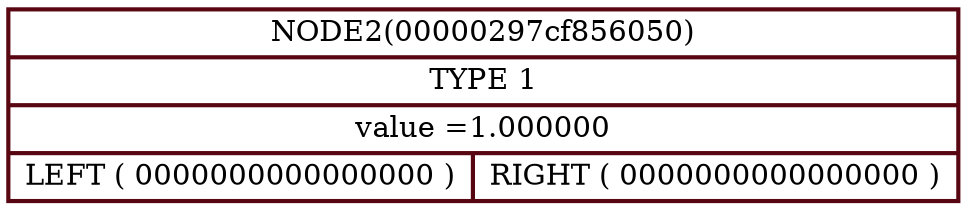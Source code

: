 digraph data{
rankdir = TB;
node00000297cf856050[ shape = record, style = bold, color = "#580612", label = " {<f0> NODE2(00000297cf856050) | <f1> TYPE 1 | <f2> value =1.000000 | { <f3> LEFT ( 0000000000000000 ) | <f4> RIGHT ( 0000000000000000 ) } } "];
}
